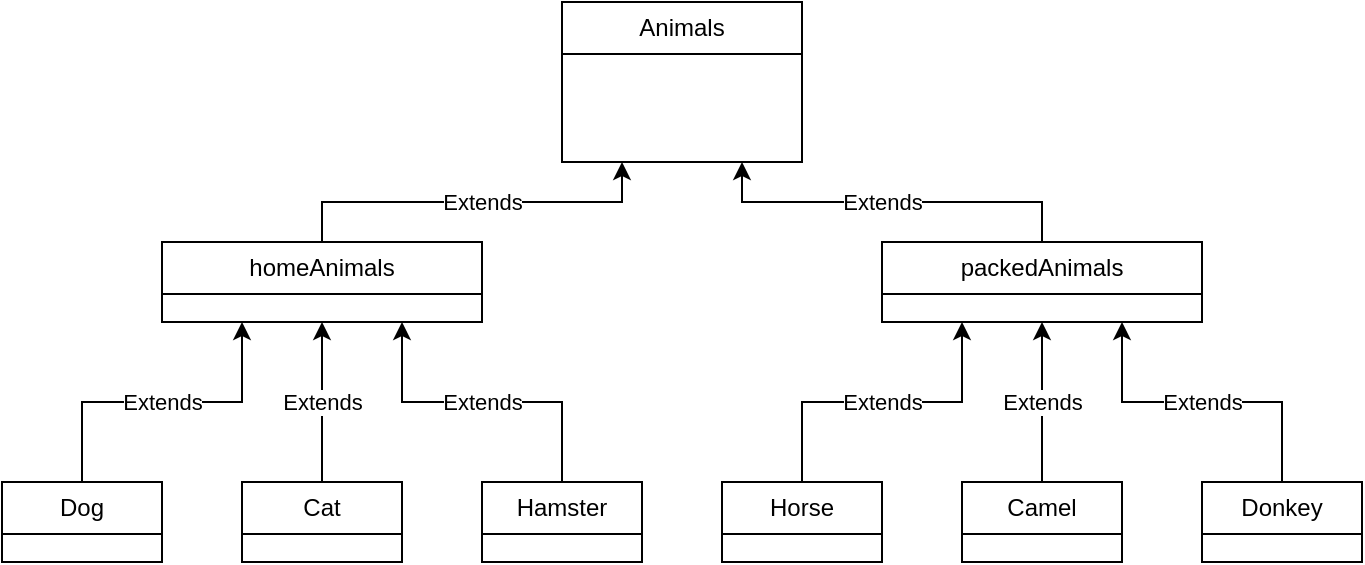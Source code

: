 <mxfile version="21.2.8" type="device">
  <diagram id="C5RBs43oDa-KdzZeNtuy" name="Page-1">
    <mxGraphModel dx="1550" dy="888" grid="0" gridSize="10" guides="1" tooltips="1" connect="1" arrows="1" fold="1" page="1" pageScale="1" pageWidth="827" pageHeight="1169" background="none" math="0" shadow="0">
      <root>
        <mxCell id="WIyWlLk6GJQsqaUBKTNV-0" />
        <mxCell id="WIyWlLk6GJQsqaUBKTNV-1" parent="WIyWlLk6GJQsqaUBKTNV-0" />
        <mxCell id="lMJzwqtF2gMtiBL9knGN-0" value="Animals" style="swimlane;fontStyle=0;childLayout=stackLayout;horizontal=1;startSize=26;fillColor=none;horizontalStack=0;resizeParent=1;resizeParentMax=0;resizeLast=0;collapsible=1;marginBottom=0;whiteSpace=wrap;html=1;" parent="WIyWlLk6GJQsqaUBKTNV-1" vertex="1">
          <mxGeometry x="320" y="40" width="120" height="80" as="geometry" />
        </mxCell>
        <mxCell id="lMJzwqtF2gMtiBL9knGN-24" style="edgeStyle=orthogonalEdgeStyle;rounded=0;orthogonalLoop=1;jettySize=auto;html=1;exitX=0.5;exitY=0;exitDx=0;exitDy=0;entryX=0.25;entryY=1;entryDx=0;entryDy=0;" parent="WIyWlLk6GJQsqaUBKTNV-1" source="lMJzwqtF2gMtiBL9knGN-12" target="lMJzwqtF2gMtiBL9knGN-0" edge="1">
          <mxGeometry relative="1" as="geometry" />
        </mxCell>
        <mxCell id="lMJzwqtF2gMtiBL9knGN-12" value="homeAnimals" style="swimlane;fontStyle=0;childLayout=stackLayout;horizontal=1;startSize=26;fillColor=none;horizontalStack=0;resizeParent=1;resizeParentMax=0;resizeLast=0;collapsible=1;marginBottom=0;whiteSpace=wrap;html=1;" parent="WIyWlLk6GJQsqaUBKTNV-1" vertex="1">
          <mxGeometry x="120" y="160" width="160" height="40" as="geometry" />
        </mxCell>
        <mxCell id="lMJzwqtF2gMtiBL9knGN-22" style="edgeStyle=orthogonalEdgeStyle;rounded=0;orthogonalLoop=1;jettySize=auto;html=1;exitX=0.5;exitY=0;exitDx=0;exitDy=0;entryX=0.75;entryY=1;entryDx=0;entryDy=0;" parent="WIyWlLk6GJQsqaUBKTNV-1" source="lMJzwqtF2gMtiBL9knGN-13" target="lMJzwqtF2gMtiBL9knGN-0" edge="1">
          <mxGeometry relative="1" as="geometry" />
        </mxCell>
        <mxCell id="lMJzwqtF2gMtiBL9knGN-13" value="packedAnimals" style="swimlane;fontStyle=0;childLayout=stackLayout;horizontal=1;startSize=26;fillColor=none;horizontalStack=0;resizeParent=1;resizeParentMax=0;resizeLast=0;collapsible=1;marginBottom=0;whiteSpace=wrap;html=1;" parent="WIyWlLk6GJQsqaUBKTNV-1" vertex="1">
          <mxGeometry x="480" y="160" width="160" height="40" as="geometry" />
        </mxCell>
        <mxCell id="lMJzwqtF2gMtiBL9knGN-26" style="edgeStyle=orthogonalEdgeStyle;rounded=0;orthogonalLoop=1;jettySize=auto;html=1;exitX=0.5;exitY=0;exitDx=0;exitDy=0;entryX=0.25;entryY=1;entryDx=0;entryDy=0;" parent="WIyWlLk6GJQsqaUBKTNV-1" source="lMJzwqtF2gMtiBL9knGN-14" target="lMJzwqtF2gMtiBL9knGN-12" edge="1">
          <mxGeometry relative="1" as="geometry" />
        </mxCell>
        <mxCell id="lMJzwqtF2gMtiBL9knGN-14" value="Dog" style="swimlane;fontStyle=0;childLayout=stackLayout;horizontal=1;startSize=26;fillColor=none;horizontalStack=0;resizeParent=1;resizeParentMax=0;resizeLast=0;collapsible=1;marginBottom=0;whiteSpace=wrap;html=1;" parent="WIyWlLk6GJQsqaUBKTNV-1" vertex="1">
          <mxGeometry x="40" y="280" width="80" height="40" as="geometry" />
        </mxCell>
        <mxCell id="lMJzwqtF2gMtiBL9knGN-27" style="edgeStyle=orthogonalEdgeStyle;rounded=0;orthogonalLoop=1;jettySize=auto;html=1;exitX=0.5;exitY=0;exitDx=0;exitDy=0;entryX=0.5;entryY=1;entryDx=0;entryDy=0;" parent="WIyWlLk6GJQsqaUBKTNV-1" source="lMJzwqtF2gMtiBL9knGN-15" target="lMJzwqtF2gMtiBL9knGN-12" edge="1">
          <mxGeometry relative="1" as="geometry" />
        </mxCell>
        <mxCell id="lMJzwqtF2gMtiBL9knGN-15" value="Cat" style="swimlane;fontStyle=0;childLayout=stackLayout;horizontal=1;startSize=26;fillColor=none;horizontalStack=0;resizeParent=1;resizeParentMax=0;resizeLast=0;collapsible=1;marginBottom=0;whiteSpace=wrap;html=1;" parent="WIyWlLk6GJQsqaUBKTNV-1" vertex="1">
          <mxGeometry x="160" y="280" width="80" height="40" as="geometry" />
        </mxCell>
        <mxCell id="lMJzwqtF2gMtiBL9knGN-28" style="edgeStyle=orthogonalEdgeStyle;rounded=0;orthogonalLoop=1;jettySize=auto;html=1;exitX=0.5;exitY=0;exitDx=0;exitDy=0;entryX=0.75;entryY=1;entryDx=0;entryDy=0;" parent="WIyWlLk6GJQsqaUBKTNV-1" source="lMJzwqtF2gMtiBL9knGN-16" target="lMJzwqtF2gMtiBL9knGN-12" edge="1">
          <mxGeometry relative="1" as="geometry" />
        </mxCell>
        <mxCell id="lMJzwqtF2gMtiBL9knGN-16" value="Hamster" style="swimlane;fontStyle=0;childLayout=stackLayout;horizontal=1;startSize=26;fillColor=none;horizontalStack=0;resizeParent=1;resizeParentMax=0;resizeLast=0;collapsible=1;marginBottom=0;whiteSpace=wrap;html=1;" parent="WIyWlLk6GJQsqaUBKTNV-1" vertex="1">
          <mxGeometry x="280" y="280" width="80" height="40" as="geometry" />
        </mxCell>
        <mxCell id="lMJzwqtF2gMtiBL9knGN-29" style="edgeStyle=orthogonalEdgeStyle;rounded=0;orthogonalLoop=1;jettySize=auto;html=1;exitX=0.5;exitY=0;exitDx=0;exitDy=0;entryX=0.25;entryY=1;entryDx=0;entryDy=0;" parent="WIyWlLk6GJQsqaUBKTNV-1" source="lMJzwqtF2gMtiBL9knGN-17" target="lMJzwqtF2gMtiBL9knGN-13" edge="1">
          <mxGeometry relative="1" as="geometry" />
        </mxCell>
        <mxCell id="lMJzwqtF2gMtiBL9knGN-17" value="Horse" style="swimlane;fontStyle=0;childLayout=stackLayout;horizontal=1;startSize=26;fillColor=none;horizontalStack=0;resizeParent=1;resizeParentMax=0;resizeLast=0;collapsible=1;marginBottom=0;whiteSpace=wrap;html=1;" parent="WIyWlLk6GJQsqaUBKTNV-1" vertex="1">
          <mxGeometry x="400" y="280" width="80" height="40" as="geometry" />
        </mxCell>
        <mxCell id="lMJzwqtF2gMtiBL9knGN-30" style="edgeStyle=orthogonalEdgeStyle;rounded=0;orthogonalLoop=1;jettySize=auto;html=1;exitX=0.5;exitY=0;exitDx=0;exitDy=0;entryX=0.5;entryY=1;entryDx=0;entryDy=0;" parent="WIyWlLk6GJQsqaUBKTNV-1" source="lMJzwqtF2gMtiBL9knGN-18" target="lMJzwqtF2gMtiBL9knGN-13" edge="1">
          <mxGeometry relative="1" as="geometry" />
        </mxCell>
        <mxCell id="lMJzwqtF2gMtiBL9knGN-18" value="Camel" style="swimlane;fontStyle=0;childLayout=stackLayout;horizontal=1;startSize=26;fillColor=none;horizontalStack=0;resizeParent=1;resizeParentMax=0;resizeLast=0;collapsible=1;marginBottom=0;whiteSpace=wrap;html=1;" parent="WIyWlLk6GJQsqaUBKTNV-1" vertex="1">
          <mxGeometry x="520" y="280" width="80" height="40" as="geometry" />
        </mxCell>
        <mxCell id="lMJzwqtF2gMtiBL9knGN-31" style="edgeStyle=orthogonalEdgeStyle;rounded=0;orthogonalLoop=1;jettySize=auto;html=1;exitX=0.5;exitY=0;exitDx=0;exitDy=0;entryX=0.75;entryY=1;entryDx=0;entryDy=0;" parent="WIyWlLk6GJQsqaUBKTNV-1" source="lMJzwqtF2gMtiBL9knGN-19" target="lMJzwqtF2gMtiBL9knGN-13" edge="1">
          <mxGeometry relative="1" as="geometry" />
        </mxCell>
        <mxCell id="lMJzwqtF2gMtiBL9knGN-19" value="Donkey" style="swimlane;fontStyle=0;childLayout=stackLayout;horizontal=1;startSize=26;fillColor=none;horizontalStack=0;resizeParent=1;resizeParentMax=0;resizeLast=0;collapsible=1;marginBottom=0;whiteSpace=wrap;html=1;" parent="WIyWlLk6GJQsqaUBKTNV-1" vertex="1">
          <mxGeometry x="640" y="280" width="80" height="40" as="geometry" />
        </mxCell>
        <mxCell id="lMJzwqtF2gMtiBL9knGN-34" value="Extends" style="edgeLabel;resizable=0;html=1;align=center;verticalAlign=middle;" parent="WIyWlLk6GJQsqaUBKTNV-1" connectable="0" vertex="1">
          <mxGeometry x="200" y="240" as="geometry" />
        </mxCell>
        <mxCell id="lMJzwqtF2gMtiBL9knGN-35" value="Extends" style="edgeLabel;resizable=0;html=1;align=center;verticalAlign=middle;" parent="WIyWlLk6GJQsqaUBKTNV-1" connectable="0" vertex="1">
          <mxGeometry x="280" y="240" as="geometry" />
        </mxCell>
        <mxCell id="lMJzwqtF2gMtiBL9knGN-36" value="Extends" style="edgeLabel;resizable=0;html=1;align=center;verticalAlign=middle;" parent="WIyWlLk6GJQsqaUBKTNV-1" connectable="0" vertex="1">
          <mxGeometry x="120" y="240" as="geometry" />
        </mxCell>
        <mxCell id="lMJzwqtF2gMtiBL9knGN-37" value="Extends" style="edgeLabel;resizable=0;html=1;align=center;verticalAlign=middle;" parent="WIyWlLk6GJQsqaUBKTNV-1" connectable="0" vertex="1">
          <mxGeometry x="480" y="240" as="geometry" />
        </mxCell>
        <mxCell id="lMJzwqtF2gMtiBL9knGN-38" value="Extends" style="edgeLabel;resizable=0;html=1;align=center;verticalAlign=middle;" parent="WIyWlLk6GJQsqaUBKTNV-1" connectable="0" vertex="1">
          <mxGeometry x="560" y="240" as="geometry" />
        </mxCell>
        <mxCell id="lMJzwqtF2gMtiBL9knGN-39" value="Extends" style="edgeLabel;resizable=0;html=1;align=center;verticalAlign=middle;" parent="WIyWlLk6GJQsqaUBKTNV-1" connectable="0" vertex="1">
          <mxGeometry x="640" y="240" as="geometry" />
        </mxCell>
        <mxCell id="lMJzwqtF2gMtiBL9knGN-40" value="Extends" style="edgeLabel;resizable=0;html=1;align=center;verticalAlign=middle;" parent="WIyWlLk6GJQsqaUBKTNV-1" connectable="0" vertex="1">
          <mxGeometry x="280" y="140" as="geometry" />
        </mxCell>
        <mxCell id="lMJzwqtF2gMtiBL9knGN-41" value="Extends" style="edgeLabel;resizable=0;html=1;align=center;verticalAlign=middle;" parent="WIyWlLk6GJQsqaUBKTNV-1" connectable="0" vertex="1">
          <mxGeometry x="480" y="140" as="geometry" />
        </mxCell>
      </root>
    </mxGraphModel>
  </diagram>
</mxfile>
